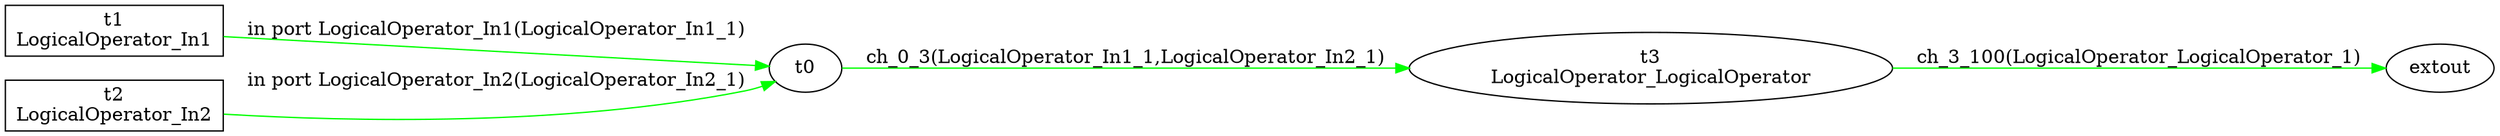 digraph csp {
	graph [rankdir=LR];
	LogicalOperator_LogicalOperator	 [label="t3\nLogicalOperator_LogicalOperator"];
	t0 -> LogicalOperator_LogicalOperator	 [color=green,
		label="ch_0_3(LogicalOperator_In1_1,LogicalOperator_In2_1)"];
	extout	 [label=extout];
	LogicalOperator_In1	 [label="t1\nLogicalOperator_In1",
		shape=box];
	LogicalOperator_In1 -> t0	 [color=green,
		label="in port LogicalOperator_In1(LogicalOperator_In1_1)"];
	LogicalOperator_In2	 [label="t2\nLogicalOperator_In2",
		shape=box];
	LogicalOperator_In2 -> t0	 [color=green,
		label="in port LogicalOperator_In2(LogicalOperator_In2_1)"];
	LogicalOperator_LogicalOperator -> extout	 [color=green,
		label="ch_3_100(LogicalOperator_LogicalOperator_1)"];
}
